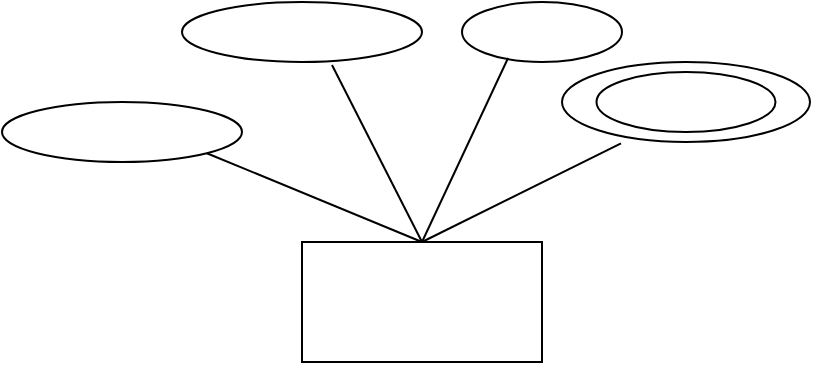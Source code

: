 <mxfile version="20.5.2" type="device"><diagram id="9PyQ7M7TYNumWoYv5K4c" name="Page-1"><mxGraphModel dx="918" dy="588" grid="1" gridSize="10" guides="1" tooltips="1" connect="1" arrows="1" fold="1" page="1" pageScale="1" pageWidth="827" pageHeight="1169" math="0" shadow="0"><root><mxCell id="0"/><mxCell id="1" parent="0"/><mxCell id="5IYDPbSjG8QGJL6Ialm8-1" value="" style="ellipse;whiteSpace=wrap;html=1;" vertex="1" parent="1"><mxGeometry x="90" y="90" width="120" height="30" as="geometry"/></mxCell><mxCell id="5IYDPbSjG8QGJL6Ialm8-2" value="" style="ellipse;whiteSpace=wrap;html=1;" vertex="1" parent="1"><mxGeometry y="140" width="120" height="30" as="geometry"/></mxCell><mxCell id="5IYDPbSjG8QGJL6Ialm8-3" value="" style="ellipse;whiteSpace=wrap;html=1;" vertex="1" parent="1"><mxGeometry x="280" y="120" width="124" height="40" as="geometry"/></mxCell><mxCell id="5IYDPbSjG8QGJL6Ialm8-4" value="" style="ellipse;whiteSpace=wrap;html=1;" vertex="1" parent="1"><mxGeometry x="230" y="90" width="80" height="30" as="geometry"/></mxCell><mxCell id="5IYDPbSjG8QGJL6Ialm8-5" value="" style="rounded=0;whiteSpace=wrap;html=1;" vertex="1" parent="1"><mxGeometry x="150" y="210" width="120" height="60" as="geometry"/></mxCell><mxCell id="5IYDPbSjG8QGJL6Ialm8-6" value="" style="endArrow=none;html=1;rounded=0;entryX=1;entryY=1;entryDx=0;entryDy=0;" edge="1" parent="1" target="5IYDPbSjG8QGJL6Ialm8-2"><mxGeometry width="50" height="50" relative="1" as="geometry"><mxPoint x="210" y="210" as="sourcePoint"/><mxPoint x="440" y="340" as="targetPoint"/></mxGeometry></mxCell><mxCell id="5IYDPbSjG8QGJL6Ialm8-7" value="" style="endArrow=none;html=1;rounded=0;entryX=0.625;entryY=1.05;entryDx=0;entryDy=0;exitX=0.5;exitY=0;exitDx=0;exitDy=0;entryPerimeter=0;" edge="1" parent="1" source="5IYDPbSjG8QGJL6Ialm8-5" target="5IYDPbSjG8QGJL6Ialm8-1"><mxGeometry width="50" height="50" relative="1" as="geometry"><mxPoint x="190" y="220" as="sourcePoint"/><mxPoint x="112.426" y="175.607" as="targetPoint"/></mxGeometry></mxCell><mxCell id="5IYDPbSjG8QGJL6Ialm8-9" value="" style="endArrow=none;html=1;rounded=0;entryX=0.288;entryY=0.933;entryDx=0;entryDy=0;exitX=0.5;exitY=0;exitDx=0;exitDy=0;entryPerimeter=0;" edge="1" parent="1" source="5IYDPbSjG8QGJL6Ialm8-5" target="5IYDPbSjG8QGJL6Ialm8-4"><mxGeometry width="50" height="50" relative="1" as="geometry"><mxPoint x="220" y="220" as="sourcePoint"/><mxPoint x="175" y="131.5" as="targetPoint"/></mxGeometry></mxCell><mxCell id="5IYDPbSjG8QGJL6Ialm8-10" value="" style="endArrow=none;html=1;rounded=0;entryX=0.238;entryY=1.017;entryDx=0;entryDy=0;entryPerimeter=0;" edge="1" parent="1" target="5IYDPbSjG8QGJL6Ialm8-3"><mxGeometry width="50" height="50" relative="1" as="geometry"><mxPoint x="210" y="210" as="sourcePoint"/><mxPoint x="263.04" y="127.99" as="targetPoint"/></mxGeometry></mxCell><mxCell id="5IYDPbSjG8QGJL6Ialm8-11" value="" style="ellipse;whiteSpace=wrap;html=1;" vertex="1" parent="1"><mxGeometry x="297.25" y="125" width="89.5" height="30" as="geometry"/></mxCell></root></mxGraphModel></diagram></mxfile>